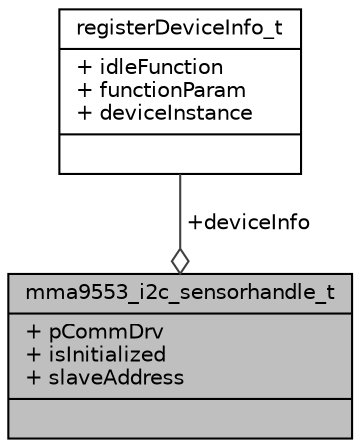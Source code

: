 digraph "mma9553_i2c_sensorhandle_t"
{
  edge [fontname="Helvetica",fontsize="10",labelfontname="Helvetica",labelfontsize="10"];
  node [fontname="Helvetica",fontsize="10",shape=record];
  Node1 [label="{mma9553_i2c_sensorhandle_t\n|+ pCommDrv\l+ isInitialized\l+ slaveAddress\l|}",height=0.2,width=0.4,color="black", fillcolor="grey75", style="filled", fontcolor="black"];
  Node2 -> Node1 [color="grey25",fontsize="10",style="solid",label=" +deviceInfo" ,arrowhead="odiamond",fontname="Helvetica"];
  Node2 [label="{registerDeviceInfo_t\n|+ idleFunction\l+ functionParam\l+ deviceInstance\l|}",height=0.2,width=0.4,color="black", fillcolor="white", style="filled",URL="$structregister_device_info__t.html",tooltip="This structure defines the device specific info required by register I/O. "];
}
